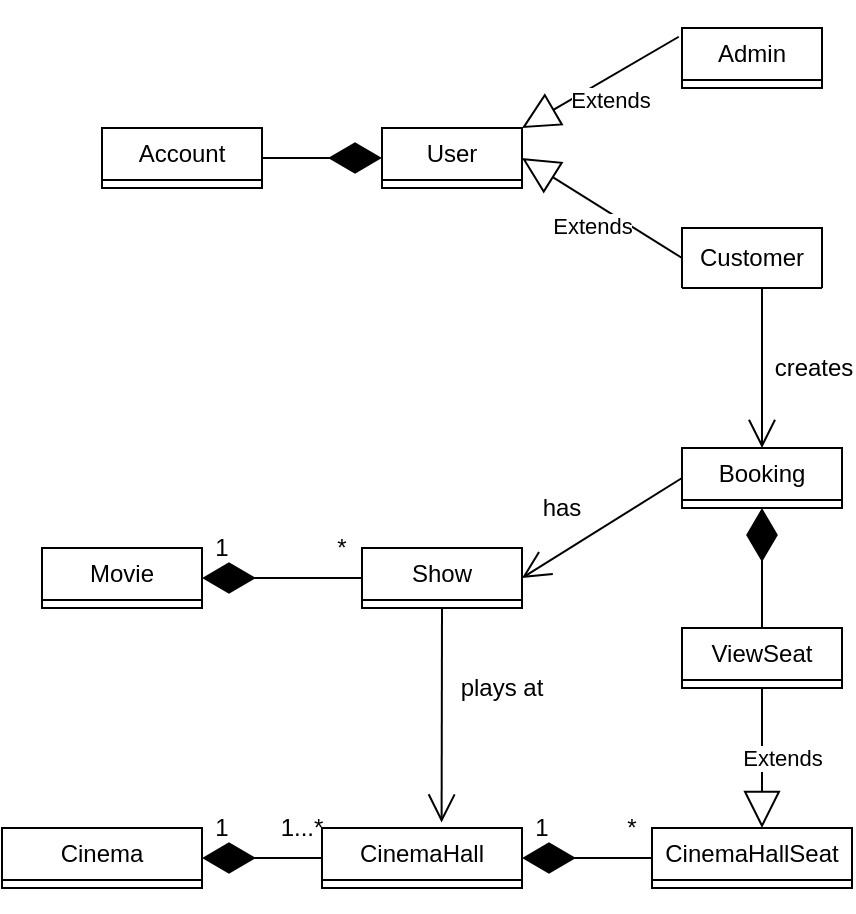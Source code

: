 <mxfile version="21.2.1" type="github">
  <diagram name="Page-1" id="t7XPDs8itLltNpDQaYjU">
    <mxGraphModel dx="1948" dy="1150" grid="1" gridSize="10" guides="1" tooltips="1" connect="1" arrows="1" fold="1" page="1" pageScale="1" pageWidth="850" pageHeight="1100" math="0" shadow="0">
      <root>
        <mxCell id="0" />
        <mxCell id="1" parent="0" />
        <mxCell id="3V-cjrJp8K7K4NnzKLsq-5" value="Account" style="swimlane;fontStyle=0;childLayout=stackLayout;horizontal=1;startSize=26;fillColor=none;horizontalStack=0;resizeParent=1;resizeParentMax=0;resizeLast=0;collapsible=1;marginBottom=0;whiteSpace=wrap;html=1;" vertex="1" collapsed="1" parent="1">
          <mxGeometry x="262" y="314" width="80" height="30" as="geometry">
            <mxRectangle x="120" y="120" width="140" height="104" as="alternateBounds" />
          </mxGeometry>
        </mxCell>
        <mxCell id="3V-cjrJp8K7K4NnzKLsq-6" value="+ field: type" style="text;strokeColor=none;fillColor=none;align=left;verticalAlign=top;spacingLeft=4;spacingRight=4;overflow=hidden;rotatable=0;points=[[0,0.5],[1,0.5]];portConstraint=eastwest;whiteSpace=wrap;html=1;" vertex="1" parent="3V-cjrJp8K7K4NnzKLsq-5">
          <mxGeometry y="26" width="140" height="26" as="geometry" />
        </mxCell>
        <mxCell id="3V-cjrJp8K7K4NnzKLsq-7" value="+ field: type" style="text;strokeColor=none;fillColor=none;align=left;verticalAlign=top;spacingLeft=4;spacingRight=4;overflow=hidden;rotatable=0;points=[[0,0.5],[1,0.5]];portConstraint=eastwest;whiteSpace=wrap;html=1;" vertex="1" parent="3V-cjrJp8K7K4NnzKLsq-5">
          <mxGeometry y="52" width="140" height="26" as="geometry" />
        </mxCell>
        <mxCell id="3V-cjrJp8K7K4NnzKLsq-8" value="+ field: type" style="text;strokeColor=none;fillColor=none;align=left;verticalAlign=top;spacingLeft=4;spacingRight=4;overflow=hidden;rotatable=0;points=[[0,0.5],[1,0.5]];portConstraint=eastwest;whiteSpace=wrap;html=1;" vertex="1" parent="3V-cjrJp8K7K4NnzKLsq-5">
          <mxGeometry y="78" width="140" height="26" as="geometry" />
        </mxCell>
        <mxCell id="3V-cjrJp8K7K4NnzKLsq-9" value="User" style="swimlane;fontStyle=0;childLayout=stackLayout;horizontal=1;startSize=26;fillColor=none;horizontalStack=0;resizeParent=1;resizeParentMax=0;resizeLast=0;collapsible=1;marginBottom=0;whiteSpace=wrap;html=1;" vertex="1" collapsed="1" parent="1">
          <mxGeometry x="402" y="314" width="70" height="30" as="geometry">
            <mxRectangle x="360" y="120" width="140" height="104" as="alternateBounds" />
          </mxGeometry>
        </mxCell>
        <mxCell id="3V-cjrJp8K7K4NnzKLsq-10" value="+ field: type" style="text;strokeColor=none;fillColor=none;align=left;verticalAlign=top;spacingLeft=4;spacingRight=4;overflow=hidden;rotatable=0;points=[[0,0.5],[1,0.5]];portConstraint=eastwest;whiteSpace=wrap;html=1;" vertex="1" parent="3V-cjrJp8K7K4NnzKLsq-9">
          <mxGeometry y="26" width="140" height="26" as="geometry" />
        </mxCell>
        <mxCell id="3V-cjrJp8K7K4NnzKLsq-11" value="+ field: type" style="text;strokeColor=none;fillColor=none;align=left;verticalAlign=top;spacingLeft=4;spacingRight=4;overflow=hidden;rotatable=0;points=[[0,0.5],[1,0.5]];portConstraint=eastwest;whiteSpace=wrap;html=1;" vertex="1" parent="3V-cjrJp8K7K4NnzKLsq-9">
          <mxGeometry y="52" width="140" height="26" as="geometry" />
        </mxCell>
        <mxCell id="3V-cjrJp8K7K4NnzKLsq-12" value="+ field: type" style="text;strokeColor=none;fillColor=none;align=left;verticalAlign=top;spacingLeft=4;spacingRight=4;overflow=hidden;rotatable=0;points=[[0,0.5],[1,0.5]];portConstraint=eastwest;whiteSpace=wrap;html=1;" vertex="1" parent="3V-cjrJp8K7K4NnzKLsq-9">
          <mxGeometry y="78" width="140" height="26" as="geometry" />
        </mxCell>
        <mxCell id="3V-cjrJp8K7K4NnzKLsq-13" value="" style="endArrow=diamondThin;endFill=1;endSize=24;html=1;rounded=0;entryX=0;entryY=0.5;entryDx=0;entryDy=0;exitX=1;exitY=0.5;exitDx=0;exitDy=0;" edge="1" parent="1" source="3V-cjrJp8K7K4NnzKLsq-5" target="3V-cjrJp8K7K4NnzKLsq-9">
          <mxGeometry width="160" relative="1" as="geometry">
            <mxPoint x="232" y="378.5" as="sourcePoint" />
            <mxPoint x="392" y="378.5" as="targetPoint" />
          </mxGeometry>
        </mxCell>
        <mxCell id="3V-cjrJp8K7K4NnzKLsq-14" value="Extends" style="endArrow=block;endSize=16;endFill=0;html=1;rounded=0;entryX=1;entryY=0;entryDx=0;entryDy=0;exitX=-0.023;exitY=0.146;exitDx=0;exitDy=0;exitPerimeter=0;" edge="1" parent="1" source="3V-cjrJp8K7K4NnzKLsq-17" target="3V-cjrJp8K7K4NnzKLsq-9">
          <mxGeometry y="10" width="160" relative="1" as="geometry">
            <mxPoint x="542" y="304" as="sourcePoint" />
            <mxPoint x="542" y="434" as="targetPoint" />
            <mxPoint as="offset" />
          </mxGeometry>
        </mxCell>
        <mxCell id="3V-cjrJp8K7K4NnzKLsq-15" value="Admin" style="swimlane;fontStyle=0;childLayout=stackLayout;horizontal=1;startSize=26;fillColor=none;horizontalStack=0;resizeParent=1;resizeParentMax=0;resizeLast=0;collapsible=1;marginBottom=0;whiteSpace=wrap;html=1;" vertex="1" collapsed="1" parent="1">
          <mxGeometry x="552" y="264" width="70" height="30" as="geometry">
            <mxRectangle x="520" y="20" width="140" height="104" as="alternateBounds" />
          </mxGeometry>
        </mxCell>
        <mxCell id="3V-cjrJp8K7K4NnzKLsq-16" value="+ field: type" style="text;strokeColor=none;fillColor=none;align=left;verticalAlign=top;spacingLeft=4;spacingRight=4;overflow=hidden;rotatable=0;points=[[0,0.5],[1,0.5]];portConstraint=eastwest;whiteSpace=wrap;html=1;" vertex="1" parent="3V-cjrJp8K7K4NnzKLsq-15">
          <mxGeometry y="26" width="140" height="26" as="geometry" />
        </mxCell>
        <mxCell id="3V-cjrJp8K7K4NnzKLsq-17" value="+ field: type" style="text;strokeColor=none;fillColor=none;align=left;verticalAlign=top;spacingLeft=4;spacingRight=4;overflow=hidden;rotatable=0;points=[[0,0.5],[1,0.5]];portConstraint=eastwest;whiteSpace=wrap;html=1;" vertex="1" parent="3V-cjrJp8K7K4NnzKLsq-15">
          <mxGeometry y="52" width="140" height="26" as="geometry" />
        </mxCell>
        <mxCell id="3V-cjrJp8K7K4NnzKLsq-18" value="+ field: type" style="text;strokeColor=none;fillColor=none;align=left;verticalAlign=top;spacingLeft=4;spacingRight=4;overflow=hidden;rotatable=0;points=[[0,0.5],[1,0.5]];portConstraint=eastwest;whiteSpace=wrap;html=1;" vertex="1" parent="3V-cjrJp8K7K4NnzKLsq-15">
          <mxGeometry y="78" width="140" height="26" as="geometry" />
        </mxCell>
        <mxCell id="3V-cjrJp8K7K4NnzKLsq-19" value="Extends" style="endArrow=block;endSize=16;endFill=0;html=1;rounded=0;entryX=1;entryY=0.5;entryDx=0;entryDy=0;exitX=0;exitY=0.5;exitDx=0;exitDy=0;" edge="1" parent="1" source="3V-cjrJp8K7K4NnzKLsq-20" target="3V-cjrJp8K7K4NnzKLsq-9">
          <mxGeometry y="10" width="160" relative="1" as="geometry">
            <mxPoint x="552" y="354" as="sourcePoint" />
            <mxPoint x="472" y="374" as="targetPoint" />
            <mxPoint as="offset" />
          </mxGeometry>
        </mxCell>
        <mxCell id="3V-cjrJp8K7K4NnzKLsq-20" value="Customer" style="swimlane;fontStyle=0;childLayout=stackLayout;horizontal=1;startSize=30;fillColor=none;horizontalStack=0;resizeParent=1;resizeParentMax=0;resizeLast=0;collapsible=1;marginBottom=0;whiteSpace=wrap;html=1;" vertex="1" collapsed="1" parent="1">
          <mxGeometry x="552" y="364" width="70" height="30" as="geometry">
            <mxRectangle x="520" y="100" width="140" height="108" as="alternateBounds" />
          </mxGeometry>
        </mxCell>
        <mxCell id="3V-cjrJp8K7K4NnzKLsq-21" value="+ field: type" style="text;strokeColor=none;fillColor=none;align=left;verticalAlign=top;spacingLeft=4;spacingRight=4;overflow=hidden;rotatable=0;points=[[0,0.5],[1,0.5]];portConstraint=eastwest;whiteSpace=wrap;html=1;" vertex="1" parent="3V-cjrJp8K7K4NnzKLsq-20">
          <mxGeometry y="30" width="140" height="26" as="geometry" />
        </mxCell>
        <mxCell id="3V-cjrJp8K7K4NnzKLsq-22" value="+ field: type" style="text;strokeColor=none;fillColor=none;align=left;verticalAlign=top;spacingLeft=4;spacingRight=4;overflow=hidden;rotatable=0;points=[[0,0.5],[1,0.5]];portConstraint=eastwest;whiteSpace=wrap;html=1;" vertex="1" parent="3V-cjrJp8K7K4NnzKLsq-20">
          <mxGeometry y="56" width="140" height="26" as="geometry" />
        </mxCell>
        <mxCell id="3V-cjrJp8K7K4NnzKLsq-23" value="+ field: type" style="text;strokeColor=none;fillColor=none;align=left;verticalAlign=top;spacingLeft=4;spacingRight=4;overflow=hidden;rotatable=0;points=[[0,0.5],[1,0.5]];portConstraint=eastwest;whiteSpace=wrap;html=1;" vertex="1" parent="3V-cjrJp8K7K4NnzKLsq-20">
          <mxGeometry y="82" width="140" height="26" as="geometry" />
        </mxCell>
        <mxCell id="3V-cjrJp8K7K4NnzKLsq-24" value="Booking" style="swimlane;fontStyle=0;childLayout=stackLayout;horizontal=1;startSize=26;fillColor=none;horizontalStack=0;resizeParent=1;resizeParentMax=0;resizeLast=0;collapsible=1;marginBottom=0;whiteSpace=wrap;html=1;" vertex="1" collapsed="1" parent="1">
          <mxGeometry x="552" y="474" width="80" height="30" as="geometry">
            <mxRectangle x="660" y="100" width="140" height="104" as="alternateBounds" />
          </mxGeometry>
        </mxCell>
        <mxCell id="3V-cjrJp8K7K4NnzKLsq-25" value="+ field: type" style="text;strokeColor=none;fillColor=none;align=left;verticalAlign=top;spacingLeft=4;spacingRight=4;overflow=hidden;rotatable=0;points=[[0,0.5],[1,0.5]];portConstraint=eastwest;whiteSpace=wrap;html=1;" vertex="1" parent="3V-cjrJp8K7K4NnzKLsq-24">
          <mxGeometry y="26" width="140" height="26" as="geometry" />
        </mxCell>
        <mxCell id="3V-cjrJp8K7K4NnzKLsq-26" value="+ field: type" style="text;strokeColor=none;fillColor=none;align=left;verticalAlign=top;spacingLeft=4;spacingRight=4;overflow=hidden;rotatable=0;points=[[0,0.5],[1,0.5]];portConstraint=eastwest;whiteSpace=wrap;html=1;" vertex="1" parent="3V-cjrJp8K7K4NnzKLsq-24">
          <mxGeometry y="52" width="140" height="26" as="geometry" />
        </mxCell>
        <mxCell id="3V-cjrJp8K7K4NnzKLsq-27" value="+ field: type" style="text;strokeColor=none;fillColor=none;align=left;verticalAlign=top;spacingLeft=4;spacingRight=4;overflow=hidden;rotatable=0;points=[[0,0.5],[1,0.5]];portConstraint=eastwest;whiteSpace=wrap;html=1;" vertex="1" parent="3V-cjrJp8K7K4NnzKLsq-24">
          <mxGeometry y="78" width="140" height="26" as="geometry" />
        </mxCell>
        <mxCell id="3V-cjrJp8K7K4NnzKLsq-28" value="" style="endArrow=open;endFill=1;endSize=12;html=1;rounded=0;entryX=0.5;entryY=0;entryDx=0;entryDy=0;" edge="1" parent="1" target="3V-cjrJp8K7K4NnzKLsq-24">
          <mxGeometry width="160" relative="1" as="geometry">
            <mxPoint x="592" y="394" as="sourcePoint" />
            <mxPoint x="712" y="379" as="targetPoint" />
          </mxGeometry>
        </mxCell>
        <mxCell id="3V-cjrJp8K7K4NnzKLsq-29" value="creates" style="text;html=1;strokeColor=none;fillColor=none;align=center;verticalAlign=middle;whiteSpace=wrap;rounded=0;" vertex="1" parent="1">
          <mxGeometry x="598" y="424" width="40" height="20" as="geometry" />
        </mxCell>
        <mxCell id="3V-cjrJp8K7K4NnzKLsq-30" value="ViewSeat" style="swimlane;fontStyle=0;childLayout=stackLayout;horizontal=1;startSize=26;fillColor=none;horizontalStack=0;resizeParent=1;resizeParentMax=0;resizeLast=0;collapsible=1;marginBottom=0;whiteSpace=wrap;html=1;" vertex="1" collapsed="1" parent="1">
          <mxGeometry x="552" y="564" width="80" height="30" as="geometry">
            <mxRectangle x="660" y="100" width="140" height="104" as="alternateBounds" />
          </mxGeometry>
        </mxCell>
        <mxCell id="3V-cjrJp8K7K4NnzKLsq-31" value="+ field: type" style="text;strokeColor=none;fillColor=none;align=left;verticalAlign=top;spacingLeft=4;spacingRight=4;overflow=hidden;rotatable=0;points=[[0,0.5],[1,0.5]];portConstraint=eastwest;whiteSpace=wrap;html=1;" vertex="1" parent="3V-cjrJp8K7K4NnzKLsq-30">
          <mxGeometry y="26" width="140" height="26" as="geometry" />
        </mxCell>
        <mxCell id="3V-cjrJp8K7K4NnzKLsq-32" value="+ field: type" style="text;strokeColor=none;fillColor=none;align=left;verticalAlign=top;spacingLeft=4;spacingRight=4;overflow=hidden;rotatable=0;points=[[0,0.5],[1,0.5]];portConstraint=eastwest;whiteSpace=wrap;html=1;" vertex="1" parent="3V-cjrJp8K7K4NnzKLsq-30">
          <mxGeometry y="52" width="140" height="26" as="geometry" />
        </mxCell>
        <mxCell id="3V-cjrJp8K7K4NnzKLsq-33" value="+ field: type" style="text;strokeColor=none;fillColor=none;align=left;verticalAlign=top;spacingLeft=4;spacingRight=4;overflow=hidden;rotatable=0;points=[[0,0.5],[1,0.5]];portConstraint=eastwest;whiteSpace=wrap;html=1;" vertex="1" parent="3V-cjrJp8K7K4NnzKLsq-30">
          <mxGeometry y="78" width="140" height="26" as="geometry" />
        </mxCell>
        <mxCell id="3V-cjrJp8K7K4NnzKLsq-34" value="Show" style="swimlane;fontStyle=0;childLayout=stackLayout;horizontal=1;startSize=26;fillColor=none;horizontalStack=0;resizeParent=1;resizeParentMax=0;resizeLast=0;collapsible=1;marginBottom=0;whiteSpace=wrap;html=1;" vertex="1" collapsed="1" parent="1">
          <mxGeometry x="392" y="524" width="80" height="30" as="geometry">
            <mxRectangle x="660" y="100" width="140" height="104" as="alternateBounds" />
          </mxGeometry>
        </mxCell>
        <mxCell id="3V-cjrJp8K7K4NnzKLsq-35" value="+ field: type" style="text;strokeColor=none;fillColor=none;align=left;verticalAlign=top;spacingLeft=4;spacingRight=4;overflow=hidden;rotatable=0;points=[[0,0.5],[1,0.5]];portConstraint=eastwest;whiteSpace=wrap;html=1;" vertex="1" parent="3V-cjrJp8K7K4NnzKLsq-34">
          <mxGeometry y="26" width="140" height="26" as="geometry" />
        </mxCell>
        <mxCell id="3V-cjrJp8K7K4NnzKLsq-36" value="+ field: type" style="text;strokeColor=none;fillColor=none;align=left;verticalAlign=top;spacingLeft=4;spacingRight=4;overflow=hidden;rotatable=0;points=[[0,0.5],[1,0.5]];portConstraint=eastwest;whiteSpace=wrap;html=1;" vertex="1" parent="3V-cjrJp8K7K4NnzKLsq-34">
          <mxGeometry y="52" width="140" height="26" as="geometry" />
        </mxCell>
        <mxCell id="3V-cjrJp8K7K4NnzKLsq-37" value="+ field: type" style="text;strokeColor=none;fillColor=none;align=left;verticalAlign=top;spacingLeft=4;spacingRight=4;overflow=hidden;rotatable=0;points=[[0,0.5],[1,0.5]];portConstraint=eastwest;whiteSpace=wrap;html=1;" vertex="1" parent="3V-cjrJp8K7K4NnzKLsq-34">
          <mxGeometry y="78" width="140" height="26" as="geometry" />
        </mxCell>
        <mxCell id="3V-cjrJp8K7K4NnzKLsq-38" value="" style="endArrow=open;endFill=1;endSize=12;html=1;rounded=0;entryX=1;entryY=0.5;entryDx=0;entryDy=0;exitX=0;exitY=0.5;exitDx=0;exitDy=0;" edge="1" parent="1" source="3V-cjrJp8K7K4NnzKLsq-24" target="3V-cjrJp8K7K4NnzKLsq-34">
          <mxGeometry width="160" relative="1" as="geometry">
            <mxPoint x="512" y="474" as="sourcePoint" />
            <mxPoint x="512" y="554" as="targetPoint" />
          </mxGeometry>
        </mxCell>
        <mxCell id="3V-cjrJp8K7K4NnzKLsq-39" value="has" style="text;html=1;strokeColor=none;fillColor=none;align=center;verticalAlign=middle;whiteSpace=wrap;rounded=0;" vertex="1" parent="1">
          <mxGeometry x="472" y="494" width="40" height="20" as="geometry" />
        </mxCell>
        <mxCell id="3V-cjrJp8K7K4NnzKLsq-40" value="" style="endArrow=diamondThin;endFill=1;endSize=24;html=1;rounded=0;exitX=0.5;exitY=0;exitDx=0;exitDy=0;entryX=0.5;entryY=1;entryDx=0;entryDy=0;" edge="1" parent="1" source="3V-cjrJp8K7K4NnzKLsq-30" target="3V-cjrJp8K7K4NnzKLsq-24">
          <mxGeometry width="160" relative="1" as="geometry">
            <mxPoint x="598" y="534" as="sourcePoint" />
            <mxPoint x="758" y="534" as="targetPoint" />
          </mxGeometry>
        </mxCell>
        <mxCell id="3V-cjrJp8K7K4NnzKLsq-45" value="CinemaHallSeat" style="swimlane;fontStyle=0;childLayout=stackLayout;horizontal=1;startSize=26;fillColor=none;horizontalStack=0;resizeParent=1;resizeParentMax=0;resizeLast=0;collapsible=1;marginBottom=0;whiteSpace=wrap;html=1;" vertex="1" collapsed="1" parent="1">
          <mxGeometry x="537" y="664" width="100" height="30" as="geometry">
            <mxRectangle x="660" y="100" width="140" height="104" as="alternateBounds" />
          </mxGeometry>
        </mxCell>
        <mxCell id="3V-cjrJp8K7K4NnzKLsq-46" value="+ field: type" style="text;strokeColor=none;fillColor=none;align=left;verticalAlign=top;spacingLeft=4;spacingRight=4;overflow=hidden;rotatable=0;points=[[0,0.5],[1,0.5]];portConstraint=eastwest;whiteSpace=wrap;html=1;" vertex="1" parent="3V-cjrJp8K7K4NnzKLsq-45">
          <mxGeometry y="26" width="140" height="26" as="geometry" />
        </mxCell>
        <mxCell id="3V-cjrJp8K7K4NnzKLsq-47" value="+ field: type" style="text;strokeColor=none;fillColor=none;align=left;verticalAlign=top;spacingLeft=4;spacingRight=4;overflow=hidden;rotatable=0;points=[[0,0.5],[1,0.5]];portConstraint=eastwest;whiteSpace=wrap;html=1;" vertex="1" parent="3V-cjrJp8K7K4NnzKLsq-45">
          <mxGeometry y="52" width="140" height="26" as="geometry" />
        </mxCell>
        <mxCell id="3V-cjrJp8K7K4NnzKLsq-48" value="+ field: type" style="text;strokeColor=none;fillColor=none;align=left;verticalAlign=top;spacingLeft=4;spacingRight=4;overflow=hidden;rotatable=0;points=[[0,0.5],[1,0.5]];portConstraint=eastwest;whiteSpace=wrap;html=1;" vertex="1" parent="3V-cjrJp8K7K4NnzKLsq-45">
          <mxGeometry y="78" width="140" height="26" as="geometry" />
        </mxCell>
        <mxCell id="3V-cjrJp8K7K4NnzKLsq-49" value="Extends" style="endArrow=block;endSize=16;endFill=0;html=1;rounded=0;entryX=0.55;entryY=0;entryDx=0;entryDy=0;exitX=0.5;exitY=1;exitDx=0;exitDy=0;entryPerimeter=0;" edge="1" parent="1" source="3V-cjrJp8K7K4NnzKLsq-30" target="3V-cjrJp8K7K4NnzKLsq-45">
          <mxGeometry y="10" width="160" relative="1" as="geometry">
            <mxPoint x="570" y="554" as="sourcePoint" />
            <mxPoint x="482" y="650" as="targetPoint" />
            <mxPoint as="offset" />
          </mxGeometry>
        </mxCell>
        <mxCell id="3V-cjrJp8K7K4NnzKLsq-50" value="CinemaHall" style="swimlane;fontStyle=0;childLayout=stackLayout;horizontal=1;startSize=26;fillColor=none;horizontalStack=0;resizeParent=1;resizeParentMax=0;resizeLast=0;collapsible=1;marginBottom=0;whiteSpace=wrap;html=1;" vertex="1" collapsed="1" parent="1">
          <mxGeometry x="372" y="664" width="100" height="30" as="geometry">
            <mxRectangle x="660" y="100" width="140" height="104" as="alternateBounds" />
          </mxGeometry>
        </mxCell>
        <mxCell id="3V-cjrJp8K7K4NnzKLsq-51" value="+ field: type" style="text;strokeColor=none;fillColor=none;align=left;verticalAlign=top;spacingLeft=4;spacingRight=4;overflow=hidden;rotatable=0;points=[[0,0.5],[1,0.5]];portConstraint=eastwest;whiteSpace=wrap;html=1;" vertex="1" parent="3V-cjrJp8K7K4NnzKLsq-50">
          <mxGeometry y="26" width="140" height="26" as="geometry" />
        </mxCell>
        <mxCell id="3V-cjrJp8K7K4NnzKLsq-52" value="+ field: type" style="text;strokeColor=none;fillColor=none;align=left;verticalAlign=top;spacingLeft=4;spacingRight=4;overflow=hidden;rotatable=0;points=[[0,0.5],[1,0.5]];portConstraint=eastwest;whiteSpace=wrap;html=1;" vertex="1" parent="3V-cjrJp8K7K4NnzKLsq-50">
          <mxGeometry y="52" width="140" height="26" as="geometry" />
        </mxCell>
        <mxCell id="3V-cjrJp8K7K4NnzKLsq-53" value="+ field: type" style="text;strokeColor=none;fillColor=none;align=left;verticalAlign=top;spacingLeft=4;spacingRight=4;overflow=hidden;rotatable=0;points=[[0,0.5],[1,0.5]];portConstraint=eastwest;whiteSpace=wrap;html=1;" vertex="1" parent="3V-cjrJp8K7K4NnzKLsq-50">
          <mxGeometry y="78" width="140" height="26" as="geometry" />
        </mxCell>
        <mxCell id="3V-cjrJp8K7K4NnzKLsq-54" value="" style="endArrow=diamondThin;endFill=1;endSize=24;html=1;rounded=0;exitX=0;exitY=0.5;exitDx=0;exitDy=0;entryX=1;entryY=0.5;entryDx=0;entryDy=0;" edge="1" parent="1" source="3V-cjrJp8K7K4NnzKLsq-45" target="3V-cjrJp8K7K4NnzKLsq-50">
          <mxGeometry width="160" relative="1" as="geometry">
            <mxPoint x="341.67" y="694" as="sourcePoint" />
            <mxPoint x="332" y="634" as="targetPoint" />
          </mxGeometry>
        </mxCell>
        <mxCell id="3V-cjrJp8K7K4NnzKLsq-55" value="" style="endArrow=open;endFill=1;endSize=12;html=1;rounded=0;entryX=0.598;entryY=-0.091;entryDx=0;entryDy=0;exitX=0.5;exitY=1;exitDx=0;exitDy=0;entryPerimeter=0;" edge="1" parent="1" source="3V-cjrJp8K7K4NnzKLsq-34" target="3V-cjrJp8K7K4NnzKLsq-50">
          <mxGeometry width="160" relative="1" as="geometry">
            <mxPoint x="562" y="499" as="sourcePoint" />
            <mxPoint x="482" y="549" as="targetPoint" />
          </mxGeometry>
        </mxCell>
        <mxCell id="3V-cjrJp8K7K4NnzKLsq-56" value="plays at" style="text;html=1;strokeColor=none;fillColor=none;align=center;verticalAlign=middle;whiteSpace=wrap;rounded=0;" vertex="1" parent="1">
          <mxGeometry x="432" y="584" width="60" height="20" as="geometry" />
        </mxCell>
        <mxCell id="3V-cjrJp8K7K4NnzKLsq-57" value="Cinema" style="swimlane;fontStyle=0;childLayout=stackLayout;horizontal=1;startSize=26;fillColor=none;horizontalStack=0;resizeParent=1;resizeParentMax=0;resizeLast=0;collapsible=1;marginBottom=0;whiteSpace=wrap;html=1;" vertex="1" collapsed="1" parent="1">
          <mxGeometry x="212" y="664" width="100" height="30" as="geometry">
            <mxRectangle x="660" y="100" width="140" height="104" as="alternateBounds" />
          </mxGeometry>
        </mxCell>
        <mxCell id="3V-cjrJp8K7K4NnzKLsq-58" value="+ field: type" style="text;strokeColor=none;fillColor=none;align=left;verticalAlign=top;spacingLeft=4;spacingRight=4;overflow=hidden;rotatable=0;points=[[0,0.5],[1,0.5]];portConstraint=eastwest;whiteSpace=wrap;html=1;" vertex="1" parent="3V-cjrJp8K7K4NnzKLsq-57">
          <mxGeometry y="26" width="140" height="26" as="geometry" />
        </mxCell>
        <mxCell id="3V-cjrJp8K7K4NnzKLsq-59" value="+ field: type" style="text;strokeColor=none;fillColor=none;align=left;verticalAlign=top;spacingLeft=4;spacingRight=4;overflow=hidden;rotatable=0;points=[[0,0.5],[1,0.5]];portConstraint=eastwest;whiteSpace=wrap;html=1;" vertex="1" parent="3V-cjrJp8K7K4NnzKLsq-57">
          <mxGeometry y="52" width="140" height="26" as="geometry" />
        </mxCell>
        <mxCell id="3V-cjrJp8K7K4NnzKLsq-60" value="+ field: type" style="text;strokeColor=none;fillColor=none;align=left;verticalAlign=top;spacingLeft=4;spacingRight=4;overflow=hidden;rotatable=0;points=[[0,0.5],[1,0.5]];portConstraint=eastwest;whiteSpace=wrap;html=1;" vertex="1" parent="3V-cjrJp8K7K4NnzKLsq-57">
          <mxGeometry y="78" width="140" height="26" as="geometry" />
        </mxCell>
        <mxCell id="3V-cjrJp8K7K4NnzKLsq-61" value="" style="endArrow=diamondThin;endFill=1;endSize=24;html=1;rounded=0;exitX=0;exitY=0.5;exitDx=0;exitDy=0;entryX=1;entryY=0.5;entryDx=0;entryDy=0;" edge="1" parent="1" source="3V-cjrJp8K7K4NnzKLsq-50" target="3V-cjrJp8K7K4NnzKLsq-57">
          <mxGeometry width="160" relative="1" as="geometry">
            <mxPoint x="377" y="734" as="sourcePoint" />
            <mxPoint x="312" y="684" as="targetPoint" />
          </mxGeometry>
        </mxCell>
        <mxCell id="3V-cjrJp8K7K4NnzKLsq-62" value="Movie" style="swimlane;fontStyle=0;childLayout=stackLayout;horizontal=1;startSize=26;fillColor=none;horizontalStack=0;resizeParent=1;resizeParentMax=0;resizeLast=0;collapsible=1;marginBottom=0;whiteSpace=wrap;html=1;" vertex="1" collapsed="1" parent="1">
          <mxGeometry x="232" y="524" width="80" height="30" as="geometry">
            <mxRectangle x="660" y="100" width="140" height="104" as="alternateBounds" />
          </mxGeometry>
        </mxCell>
        <mxCell id="3V-cjrJp8K7K4NnzKLsq-63" value="+ field: type" style="text;strokeColor=none;fillColor=none;align=left;verticalAlign=top;spacingLeft=4;spacingRight=4;overflow=hidden;rotatable=0;points=[[0,0.5],[1,0.5]];portConstraint=eastwest;whiteSpace=wrap;html=1;" vertex="1" parent="3V-cjrJp8K7K4NnzKLsq-62">
          <mxGeometry y="26" width="140" height="26" as="geometry" />
        </mxCell>
        <mxCell id="3V-cjrJp8K7K4NnzKLsq-64" value="+ field: type" style="text;strokeColor=none;fillColor=none;align=left;verticalAlign=top;spacingLeft=4;spacingRight=4;overflow=hidden;rotatable=0;points=[[0,0.5],[1,0.5]];portConstraint=eastwest;whiteSpace=wrap;html=1;" vertex="1" parent="3V-cjrJp8K7K4NnzKLsq-62">
          <mxGeometry y="52" width="140" height="26" as="geometry" />
        </mxCell>
        <mxCell id="3V-cjrJp8K7K4NnzKLsq-65" value="+ field: type" style="text;strokeColor=none;fillColor=none;align=left;verticalAlign=top;spacingLeft=4;spacingRight=4;overflow=hidden;rotatable=0;points=[[0,0.5],[1,0.5]];portConstraint=eastwest;whiteSpace=wrap;html=1;" vertex="1" parent="3V-cjrJp8K7K4NnzKLsq-62">
          <mxGeometry y="78" width="140" height="26" as="geometry" />
        </mxCell>
        <mxCell id="3V-cjrJp8K7K4NnzKLsq-67" value="" style="endArrow=diamondThin;endFill=1;endSize=24;html=1;rounded=0;exitX=0;exitY=0.5;exitDx=0;exitDy=0;entryX=1;entryY=0.5;entryDx=0;entryDy=0;" edge="1" parent="1" source="3V-cjrJp8K7K4NnzKLsq-34" target="3V-cjrJp8K7K4NnzKLsq-62">
          <mxGeometry width="160" relative="1" as="geometry">
            <mxPoint x="372" y="538.67" as="sourcePoint" />
            <mxPoint x="312" y="538.67" as="targetPoint" />
          </mxGeometry>
        </mxCell>
        <mxCell id="3V-cjrJp8K7K4NnzKLsq-68" value="1" style="text;html=1;strokeColor=none;fillColor=none;align=center;verticalAlign=middle;whiteSpace=wrap;rounded=0;" vertex="1" parent="1">
          <mxGeometry x="312" y="654" width="20" height="20" as="geometry" />
        </mxCell>
        <mxCell id="3V-cjrJp8K7K4NnzKLsq-69" value="1...*" style="text;html=1;strokeColor=none;fillColor=none;align=center;verticalAlign=middle;whiteSpace=wrap;rounded=0;" vertex="1" parent="1">
          <mxGeometry x="352" y="654" width="20" height="20" as="geometry" />
        </mxCell>
        <mxCell id="3V-cjrJp8K7K4NnzKLsq-70" value="1" style="text;html=1;strokeColor=none;fillColor=none;align=center;verticalAlign=middle;whiteSpace=wrap;rounded=0;" vertex="1" parent="1">
          <mxGeometry x="472" y="654" width="20" height="20" as="geometry" />
        </mxCell>
        <mxCell id="3V-cjrJp8K7K4NnzKLsq-71" value="*" style="text;html=1;strokeColor=none;fillColor=none;align=center;verticalAlign=middle;whiteSpace=wrap;rounded=0;" vertex="1" parent="1">
          <mxGeometry x="517" y="654" width="20" height="20" as="geometry" />
        </mxCell>
        <mxCell id="3V-cjrJp8K7K4NnzKLsq-72" value="1" style="text;html=1;strokeColor=none;fillColor=none;align=center;verticalAlign=middle;whiteSpace=wrap;rounded=0;" vertex="1" parent="1">
          <mxGeometry x="312" y="514" width="20" height="20" as="geometry" />
        </mxCell>
        <mxCell id="3V-cjrJp8K7K4NnzKLsq-73" value="*" style="text;html=1;strokeColor=none;fillColor=none;align=center;verticalAlign=middle;whiteSpace=wrap;rounded=0;" vertex="1" parent="1">
          <mxGeometry x="372" y="514" width="20" height="20" as="geometry" />
        </mxCell>
      </root>
    </mxGraphModel>
  </diagram>
</mxfile>
